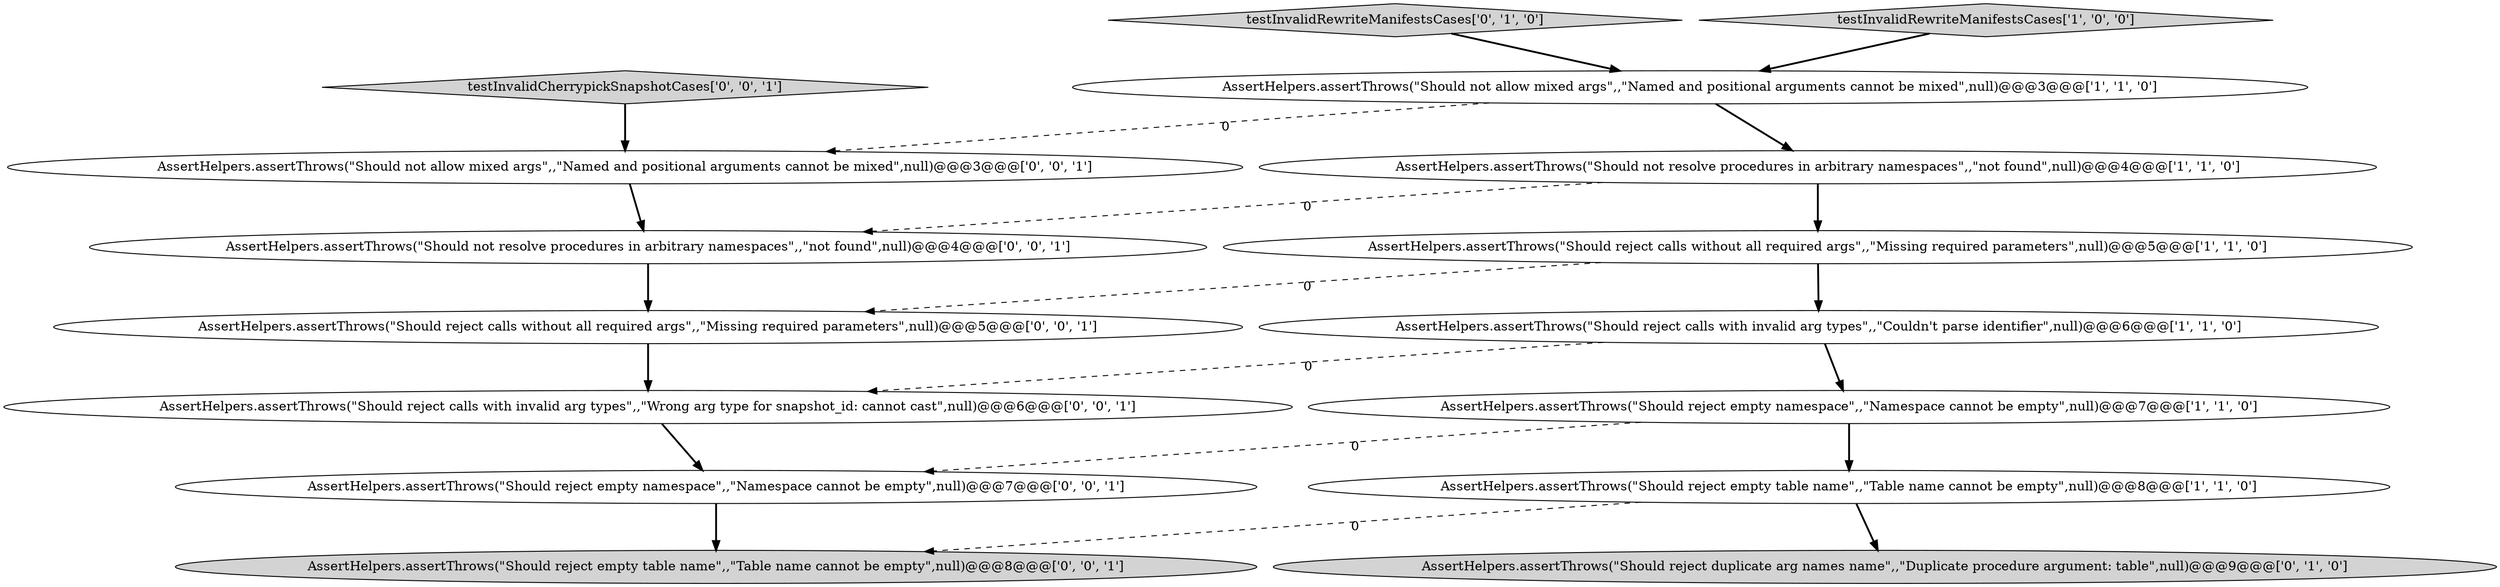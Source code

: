 digraph {
11 [style = filled, label = "AssertHelpers.assertThrows(\"Should not resolve procedures in arbitrary namespaces\",,\"not found\",null)@@@4@@@['0', '0', '1']", fillcolor = white, shape = ellipse image = "AAA0AAABBB3BBB"];
1 [style = filled, label = "AssertHelpers.assertThrows(\"Should reject empty namespace\",,\"Namespace cannot be empty\",null)@@@7@@@['1', '1', '0']", fillcolor = white, shape = ellipse image = "AAA0AAABBB1BBB"];
2 [style = filled, label = "AssertHelpers.assertThrows(\"Should reject calls without all required args\",,\"Missing required parameters\",null)@@@5@@@['1', '1', '0']", fillcolor = white, shape = ellipse image = "AAA0AAABBB1BBB"];
10 [style = filled, label = "testInvalidCherrypickSnapshotCases['0', '0', '1']", fillcolor = lightgray, shape = diamond image = "AAA0AAABBB3BBB"];
8 [style = filled, label = "AssertHelpers.assertThrows(\"Should reject duplicate arg names name\",,\"Duplicate procedure argument: table\",null)@@@9@@@['0', '1', '0']", fillcolor = lightgray, shape = ellipse image = "AAA1AAABBB2BBB"];
5 [style = filled, label = "AssertHelpers.assertThrows(\"Should not allow mixed args\",,\"Named and positional arguments cannot be mixed\",null)@@@3@@@['1', '1', '0']", fillcolor = white, shape = ellipse image = "AAA0AAABBB1BBB"];
6 [style = filled, label = "AssertHelpers.assertThrows(\"Should reject calls with invalid arg types\",,\"Couldn't parse identifier\",null)@@@6@@@['1', '1', '0']", fillcolor = white, shape = ellipse image = "AAA0AAABBB1BBB"];
12 [style = filled, label = "AssertHelpers.assertThrows(\"Should reject calls with invalid arg types\",,\"Wrong arg type for snapshot_id: cannot cast\",null)@@@6@@@['0', '0', '1']", fillcolor = white, shape = ellipse image = "AAA0AAABBB3BBB"];
7 [style = filled, label = "testInvalidRewriteManifestsCases['0', '1', '0']", fillcolor = lightgray, shape = diamond image = "AAA0AAABBB2BBB"];
14 [style = filled, label = "AssertHelpers.assertThrows(\"Should not allow mixed args\",,\"Named and positional arguments cannot be mixed\",null)@@@3@@@['0', '0', '1']", fillcolor = white, shape = ellipse image = "AAA0AAABBB3BBB"];
15 [style = filled, label = "AssertHelpers.assertThrows(\"Should reject empty table name\",,\"Table name cannot be empty\",null)@@@8@@@['0', '0', '1']", fillcolor = lightgray, shape = ellipse image = "AAA0AAABBB3BBB"];
4 [style = filled, label = "AssertHelpers.assertThrows(\"Should reject empty table name\",,\"Table name cannot be empty\",null)@@@8@@@['1', '1', '0']", fillcolor = white, shape = ellipse image = "AAA0AAABBB1BBB"];
9 [style = filled, label = "AssertHelpers.assertThrows(\"Should reject empty namespace\",,\"Namespace cannot be empty\",null)@@@7@@@['0', '0', '1']", fillcolor = white, shape = ellipse image = "AAA0AAABBB3BBB"];
3 [style = filled, label = "AssertHelpers.assertThrows(\"Should not resolve procedures in arbitrary namespaces\",,\"not found\",null)@@@4@@@['1', '1', '0']", fillcolor = white, shape = ellipse image = "AAA0AAABBB1BBB"];
13 [style = filled, label = "AssertHelpers.assertThrows(\"Should reject calls without all required args\",,\"Missing required parameters\",null)@@@5@@@['0', '0', '1']", fillcolor = white, shape = ellipse image = "AAA0AAABBB3BBB"];
0 [style = filled, label = "testInvalidRewriteManifestsCases['1', '0', '0']", fillcolor = lightgray, shape = diamond image = "AAA0AAABBB1BBB"];
2->6 [style = bold, label=""];
7->5 [style = bold, label=""];
12->9 [style = bold, label=""];
6->12 [style = dashed, label="0"];
13->12 [style = bold, label=""];
9->15 [style = bold, label=""];
5->3 [style = bold, label=""];
4->15 [style = dashed, label="0"];
0->5 [style = bold, label=""];
3->11 [style = dashed, label="0"];
4->8 [style = bold, label=""];
5->14 [style = dashed, label="0"];
6->1 [style = bold, label=""];
14->11 [style = bold, label=""];
10->14 [style = bold, label=""];
1->9 [style = dashed, label="0"];
3->2 [style = bold, label=""];
11->13 [style = bold, label=""];
2->13 [style = dashed, label="0"];
1->4 [style = bold, label=""];
}
